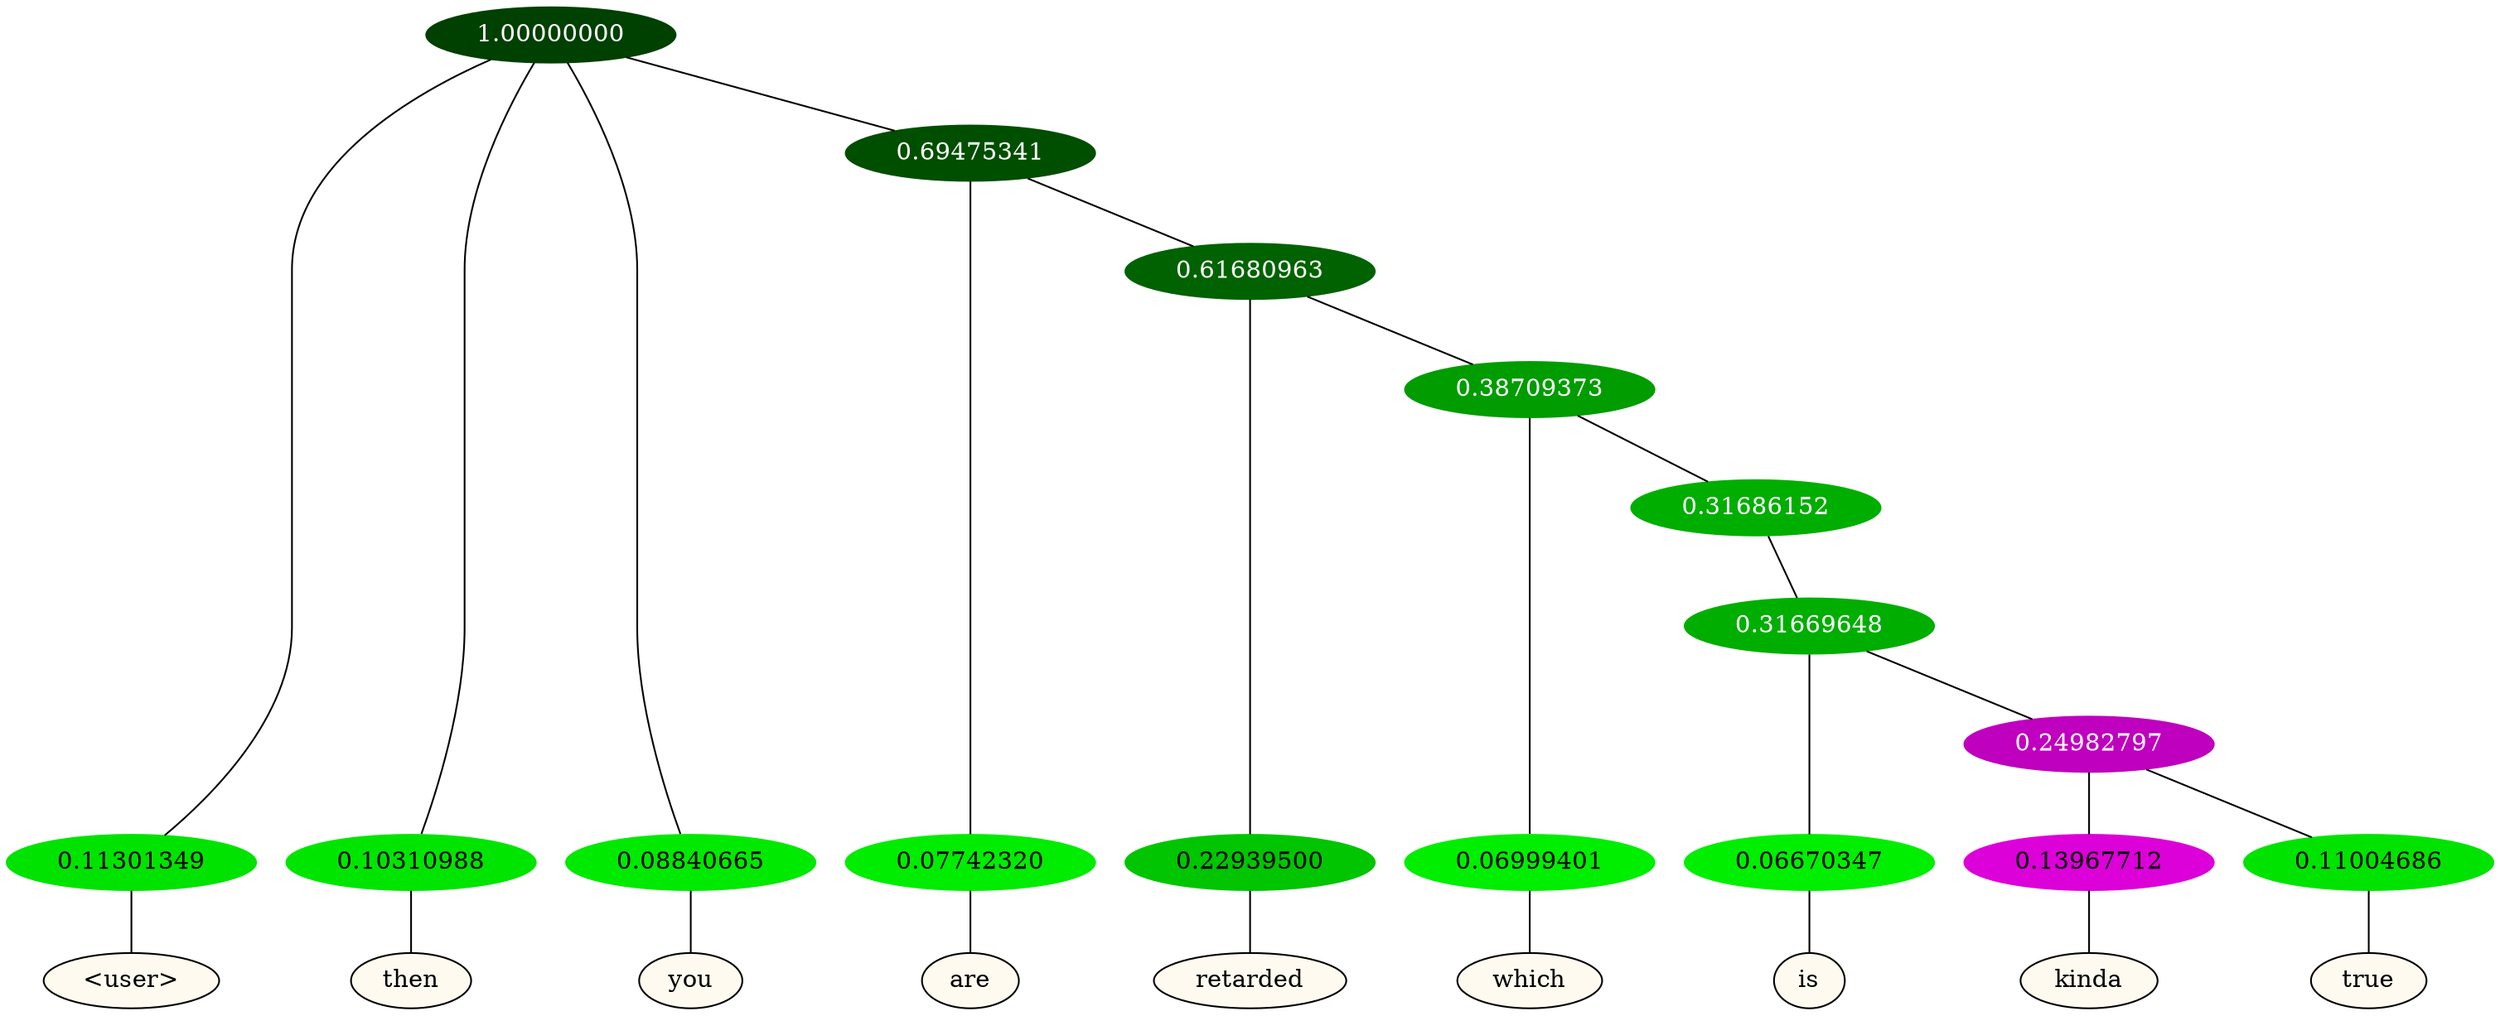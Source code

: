 graph {
	node [format=png height=0.15 nodesep=0.001 ordering=out overlap=prism overlap_scaling=0.01 ranksep=0.001 ratio=0.2 style=filled width=0.15]
	{
		rank=same
		a_w_1 [label="\<user\>" color=black fillcolor=floralwhite style="filled,solid"]
		a_w_2 [label=then color=black fillcolor=floralwhite style="filled,solid"]
		a_w_3 [label=you color=black fillcolor=floralwhite style="filled,solid"]
		a_w_5 [label=are color=black fillcolor=floralwhite style="filled,solid"]
		a_w_7 [label=retarded color=black fillcolor=floralwhite style="filled,solid"]
		a_w_9 [label=which color=black fillcolor=floralwhite style="filled,solid"]
		a_w_12 [label=is color=black fillcolor=floralwhite style="filled,solid"]
		a_w_14 [label=kinda color=black fillcolor=floralwhite style="filled,solid"]
		a_w_15 [label=true color=black fillcolor=floralwhite style="filled,solid"]
	}
	a_n_1 -- a_w_1
	a_n_2 -- a_w_2
	a_n_3 -- a_w_3
	a_n_5 -- a_w_5
	a_n_7 -- a_w_7
	a_n_9 -- a_w_9
	a_n_12 -- a_w_12
	a_n_14 -- a_w_14
	a_n_15 -- a_w_15
	{
		rank=same
		a_n_1 [label=0.11301349 color="0.334 1.000 0.887" fontcolor=black]
		a_n_2 [label=0.10310988 color="0.334 1.000 0.897" fontcolor=black]
		a_n_3 [label=0.08840665 color="0.334 1.000 0.912" fontcolor=black]
		a_n_5 [label=0.07742320 color="0.334 1.000 0.923" fontcolor=black]
		a_n_7 [label=0.22939500 color="0.334 1.000 0.771" fontcolor=black]
		a_n_9 [label=0.06999401 color="0.334 1.000 0.930" fontcolor=black]
		a_n_12 [label=0.06670347 color="0.334 1.000 0.933" fontcolor=black]
		a_n_14 [label=0.13967712 color="0.835 1.000 0.860" fontcolor=black]
		a_n_15 [label=0.11004686 color="0.334 1.000 0.890" fontcolor=black]
	}
	a_n_0 [label=1.00000000 color="0.334 1.000 0.250" fontcolor=grey99]
	a_n_0 -- a_n_1
	a_n_0 -- a_n_2
	a_n_0 -- a_n_3
	a_n_4 [label=0.69475341 color="0.334 1.000 0.305" fontcolor=grey99]
	a_n_0 -- a_n_4
	a_n_4 -- a_n_5
	a_n_6 [label=0.61680963 color="0.334 1.000 0.383" fontcolor=grey99]
	a_n_4 -- a_n_6
	a_n_6 -- a_n_7
	a_n_8 [label=0.38709373 color="0.334 1.000 0.613" fontcolor=grey99]
	a_n_6 -- a_n_8
	a_n_8 -- a_n_9
	a_n_10 [label=0.31686152 color="0.334 1.000 0.683" fontcolor=grey99]
	a_n_8 -- a_n_10
	a_n_11 [label=0.31669648 color="0.334 1.000 0.683" fontcolor=grey99]
	a_n_10 -- a_n_11
	a_n_11 -- a_n_12
	a_n_13 [label=0.24982797 color="0.835 1.000 0.750" fontcolor=grey99]
	a_n_11 -- a_n_13
	a_n_13 -- a_n_14
	a_n_13 -- a_n_15
}
